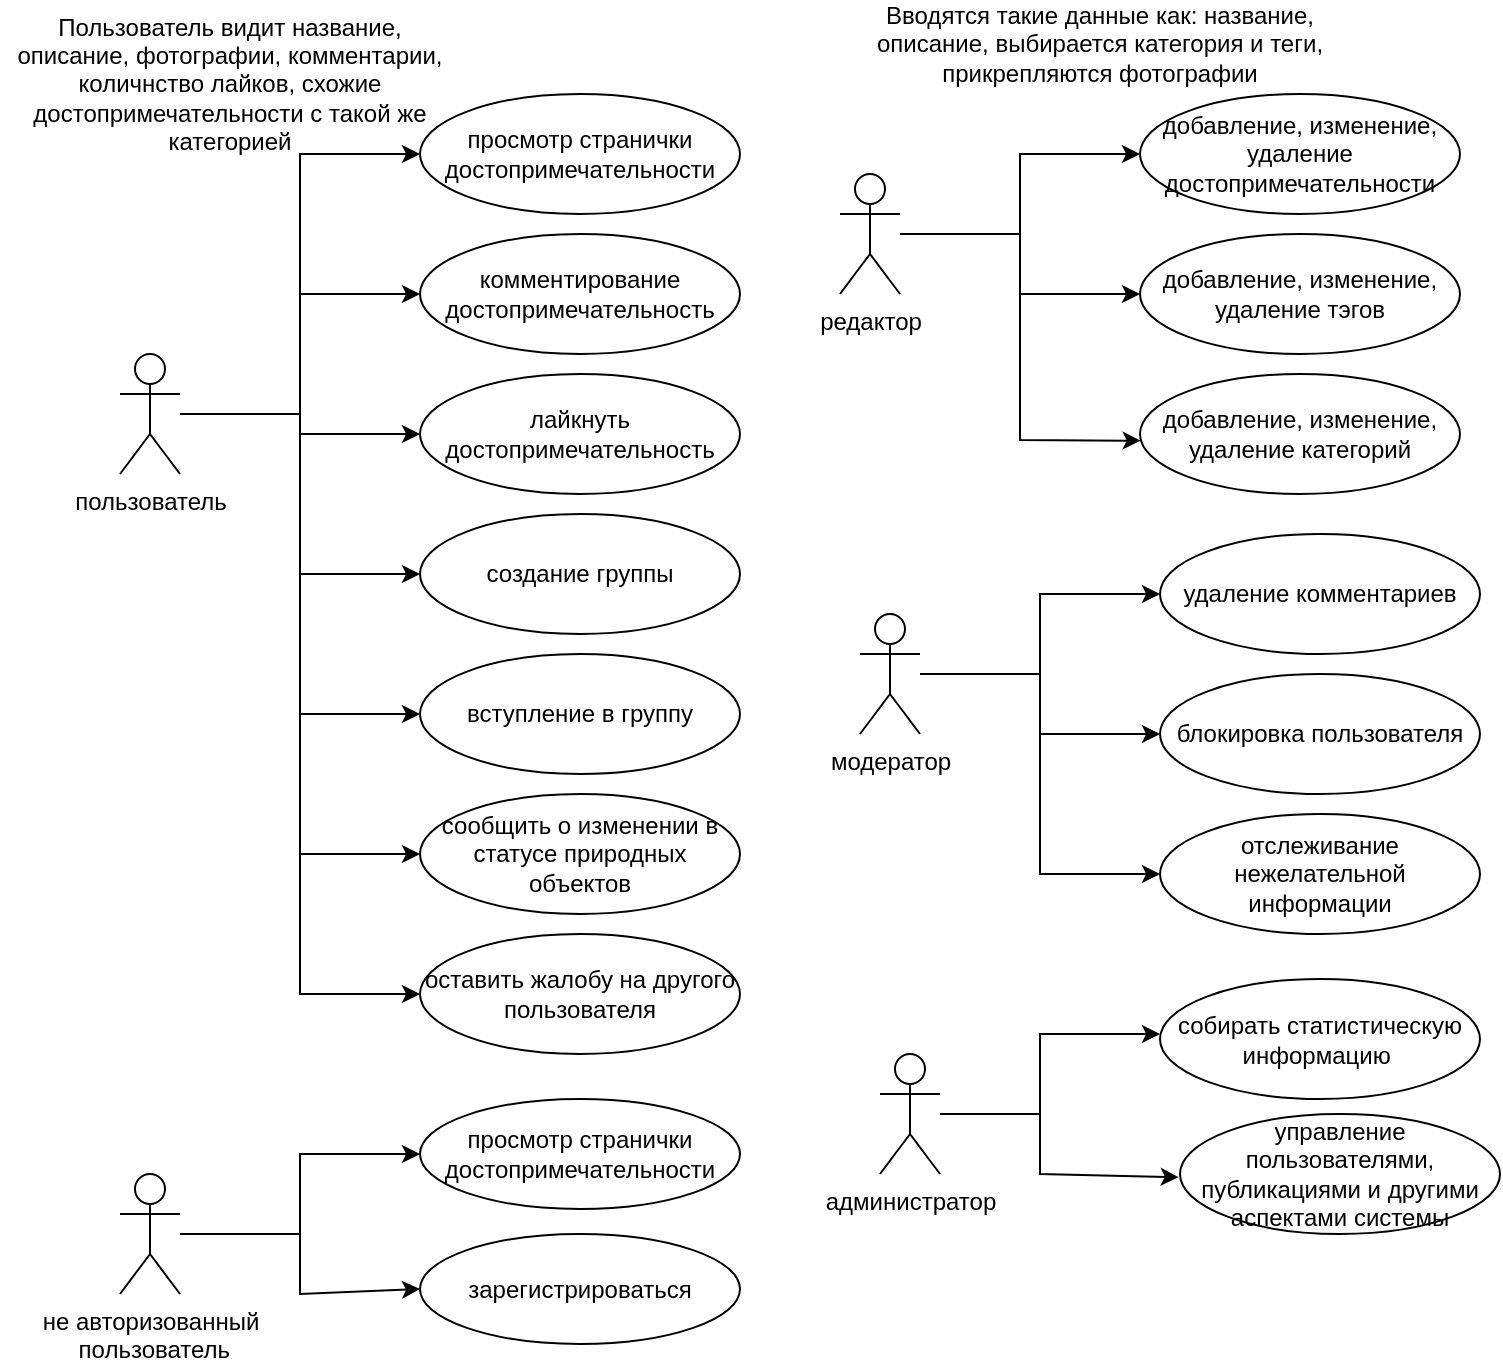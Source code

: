 <mxfile version="24.2.5" type="github">
  <diagram name="Page-1" id="qrGcNE2tAS0Cf3PMtOxk">
    <mxGraphModel dx="1639" dy="2038" grid="1" gridSize="10" guides="1" tooltips="1" connect="1" arrows="1" fold="1" page="1" pageScale="1" pageWidth="850" pageHeight="1100" math="0" shadow="0">
      <root>
        <mxCell id="0" />
        <mxCell id="1" parent="0" />
        <mxCell id="MZ-xU3BzYYgE3xcKfuvh-1" style="edgeStyle=orthogonalEdgeStyle;rounded=0;orthogonalLoop=1;jettySize=auto;html=1;entryX=0;entryY=0.5;entryDx=0;entryDy=0;" parent="1" source="MZ-xU3BzYYgE3xcKfuvh-5" target="MZ-xU3BzYYgE3xcKfuvh-14" edge="1">
          <mxGeometry relative="1" as="geometry" />
        </mxCell>
        <mxCell id="MZ-xU3BzYYgE3xcKfuvh-2" style="edgeStyle=orthogonalEdgeStyle;rounded=0;orthogonalLoop=1;jettySize=auto;html=1;entryX=0;entryY=0.5;entryDx=0;entryDy=0;" parent="1" source="MZ-xU3BzYYgE3xcKfuvh-5" target="MZ-xU3BzYYgE3xcKfuvh-15" edge="1">
          <mxGeometry relative="1" as="geometry" />
        </mxCell>
        <mxCell id="MZ-xU3BzYYgE3xcKfuvh-3" style="edgeStyle=orthogonalEdgeStyle;rounded=0;orthogonalLoop=1;jettySize=auto;html=1;entryX=0;entryY=0.5;entryDx=0;entryDy=0;" parent="1" source="MZ-xU3BzYYgE3xcKfuvh-5" target="MZ-xU3BzYYgE3xcKfuvh-21" edge="1">
          <mxGeometry relative="1" as="geometry" />
        </mxCell>
        <mxCell id="MZ-xU3BzYYgE3xcKfuvh-4" style="edgeStyle=orthogonalEdgeStyle;rounded=0;orthogonalLoop=1;jettySize=auto;html=1;entryX=0;entryY=0.5;entryDx=0;entryDy=0;" parent="1" source="MZ-xU3BzYYgE3xcKfuvh-5" target="MZ-xU3BzYYgE3xcKfuvh-22" edge="1">
          <mxGeometry relative="1" as="geometry" />
        </mxCell>
        <mxCell id="MZ-xU3BzYYgE3xcKfuvh-5" value="пользователь&lt;br&gt;" style="shape=umlActor;verticalLabelPosition=bottom;verticalAlign=top;html=1;outlineConnect=0;" parent="1" vertex="1">
          <mxGeometry x="80" y="130" width="30" height="60" as="geometry" />
        </mxCell>
        <mxCell id="MZ-xU3BzYYgE3xcKfuvh-6" style="edgeStyle=orthogonalEdgeStyle;rounded=0;orthogonalLoop=1;jettySize=auto;html=1;entryX=0;entryY=0.5;entryDx=0;entryDy=0;" parent="1" source="MZ-xU3BzYYgE3xcKfuvh-8" target="MZ-xU3BzYYgE3xcKfuvh-16" edge="1">
          <mxGeometry relative="1" as="geometry" />
        </mxCell>
        <mxCell id="MZ-xU3BzYYgE3xcKfuvh-7" style="edgeStyle=orthogonalEdgeStyle;rounded=0;orthogonalLoop=1;jettySize=auto;html=1;entryX=0;entryY=0.5;entryDx=0;entryDy=0;" parent="1" source="MZ-xU3BzYYgE3xcKfuvh-8" target="MZ-xU3BzYYgE3xcKfuvh-17" edge="1">
          <mxGeometry relative="1" as="geometry" />
        </mxCell>
        <mxCell id="MZ-xU3BzYYgE3xcKfuvh-8" value="редактор" style="shape=umlActor;verticalLabelPosition=bottom;verticalAlign=top;html=1;outlineConnect=0;" parent="1" vertex="1">
          <mxGeometry x="440" y="40" width="30" height="60" as="geometry" />
        </mxCell>
        <mxCell id="MZ-xU3BzYYgE3xcKfuvh-9" style="edgeStyle=orthogonalEdgeStyle;rounded=0;orthogonalLoop=1;jettySize=auto;html=1;entryX=0;entryY=0.5;entryDx=0;entryDy=0;" parent="1" source="MZ-xU3BzYYgE3xcKfuvh-11" target="MZ-xU3BzYYgE3xcKfuvh-18" edge="1">
          <mxGeometry relative="1" as="geometry" />
        </mxCell>
        <mxCell id="MZ-xU3BzYYgE3xcKfuvh-10" style="edgeStyle=orthogonalEdgeStyle;rounded=0;orthogonalLoop=1;jettySize=auto;html=1;entryX=0;entryY=0.5;entryDx=0;entryDy=0;" parent="1" source="MZ-xU3BzYYgE3xcKfuvh-11" target="MZ-xU3BzYYgE3xcKfuvh-19" edge="1">
          <mxGeometry relative="1" as="geometry" />
        </mxCell>
        <mxCell id="MZ-xU3BzYYgE3xcKfuvh-11" value="модератор" style="shape=umlActor;verticalLabelPosition=bottom;verticalAlign=top;html=1;outlineConnect=0;" parent="1" vertex="1">
          <mxGeometry x="450" y="260" width="30" height="60" as="geometry" />
        </mxCell>
        <mxCell id="MZ-xU3BzYYgE3xcKfuvh-12" style="edgeStyle=orthogonalEdgeStyle;rounded=0;orthogonalLoop=1;jettySize=auto;html=1;entryX=0;entryY=0.5;entryDx=0;entryDy=0;" parent="1" source="MZ-xU3BzYYgE3xcKfuvh-13" target="MZ-xU3BzYYgE3xcKfuvh-20" edge="1">
          <mxGeometry relative="1" as="geometry" />
        </mxCell>
        <mxCell id="MZ-xU3BzYYgE3xcKfuvh-13" value="не авторизованный&lt;br&gt;&amp;nbsp;пользователь" style="shape=umlActor;verticalLabelPosition=bottom;verticalAlign=top;html=1;outlineConnect=0;" parent="1" vertex="1">
          <mxGeometry x="80" y="540" width="30" height="60" as="geometry" />
        </mxCell>
        <mxCell id="MZ-xU3BzYYgE3xcKfuvh-14" value="просмотр странички достопримечательности" style="ellipse;whiteSpace=wrap;html=1;" parent="1" vertex="1">
          <mxGeometry x="230" width="160" height="60" as="geometry" />
        </mxCell>
        <mxCell id="MZ-xU3BzYYgE3xcKfuvh-15" value="комментирование достопримечательность" style="ellipse;whiteSpace=wrap;html=1;" parent="1" vertex="1">
          <mxGeometry x="230" y="70" width="160" height="60" as="geometry" />
        </mxCell>
        <mxCell id="MZ-xU3BzYYgE3xcKfuvh-16" value="добавление, изменение, удаление достопримечательности" style="ellipse;whiteSpace=wrap;html=1;" parent="1" vertex="1">
          <mxGeometry x="590" width="160" height="60" as="geometry" />
        </mxCell>
        <mxCell id="MZ-xU3BzYYgE3xcKfuvh-17" value="добавление, изменение, удаление тэгов" style="ellipse;whiteSpace=wrap;html=1;" parent="1" vertex="1">
          <mxGeometry x="590" y="70" width="160" height="60" as="geometry" />
        </mxCell>
        <mxCell id="MZ-xU3BzYYgE3xcKfuvh-18" value="удаление комментариев" style="ellipse;whiteSpace=wrap;html=1;" parent="1" vertex="1">
          <mxGeometry x="600" y="220" width="160" height="60" as="geometry" />
        </mxCell>
        <mxCell id="MZ-xU3BzYYgE3xcKfuvh-19" value="блокировка пользователя" style="ellipse;whiteSpace=wrap;html=1;" parent="1" vertex="1">
          <mxGeometry x="600" y="290" width="160" height="60" as="geometry" />
        </mxCell>
        <mxCell id="MZ-xU3BzYYgE3xcKfuvh-20" value="просмотр странички достопримечательности" style="ellipse;whiteSpace=wrap;html=1;" parent="1" vertex="1">
          <mxGeometry x="230" y="502.5" width="160" height="55" as="geometry" />
        </mxCell>
        <mxCell id="MZ-xU3BzYYgE3xcKfuvh-21" value="создание группы" style="ellipse;whiteSpace=wrap;html=1;" parent="1" vertex="1">
          <mxGeometry x="230" y="210" width="160" height="60" as="geometry" />
        </mxCell>
        <mxCell id="MZ-xU3BzYYgE3xcKfuvh-22" value="вступление в группу" style="ellipse;whiteSpace=wrap;html=1;" parent="1" vertex="1">
          <mxGeometry x="230" y="280" width="160" height="60" as="geometry" />
        </mxCell>
        <mxCell id="MZ-xU3BzYYgE3xcKfuvh-23" value="Вводятся такие данные как: название, описание, выбирается категория и теги, прикрепляются фотографии" style="text;html=1;align=center;verticalAlign=middle;whiteSpace=wrap;rounded=0;" parent="1" vertex="1">
          <mxGeometry x="450" y="-40" width="240" height="30" as="geometry" />
        </mxCell>
        <mxCell id="MZ-xU3BzYYgE3xcKfuvh-24" style="edgeStyle=orthogonalEdgeStyle;rounded=0;orthogonalLoop=1;jettySize=auto;html=1;exitX=0.5;exitY=1;exitDx=0;exitDy=0;" parent="1" source="MZ-xU3BzYYgE3xcKfuvh-23" target="MZ-xU3BzYYgE3xcKfuvh-23" edge="1">
          <mxGeometry relative="1" as="geometry" />
        </mxCell>
        <mxCell id="MZ-xU3BzYYgE3xcKfuvh-25" value="Пользователь видит название, описание, фотографии, комментарии, количнство лайков, схожие достопримечательности с такой же категорией" style="text;html=1;align=center;verticalAlign=middle;whiteSpace=wrap;rounded=0;" parent="1" vertex="1">
          <mxGeometry x="20" y="-20" width="230" height="30" as="geometry" />
        </mxCell>
        <mxCell id="MZ-xU3BzYYgE3xcKfuvh-27" value="лайкнуть достопримечательность" style="ellipse;whiteSpace=wrap;html=1;" parent="1" vertex="1">
          <mxGeometry x="230" y="140" width="160" height="60" as="geometry" />
        </mxCell>
        <mxCell id="BVo8SrtdsxI8CEPU99pJ-1" value="" style="endArrow=classic;html=1;rounded=0;entryX=0;entryY=0.5;entryDx=0;entryDy=0;" parent="1" target="MZ-xU3BzYYgE3xcKfuvh-27" edge="1">
          <mxGeometry width="50" height="50" relative="1" as="geometry">
            <mxPoint x="170" y="170" as="sourcePoint" />
            <mxPoint x="450" y="170" as="targetPoint" />
          </mxGeometry>
        </mxCell>
        <mxCell id="FH9TcQfC23r_wwAoNAYe-1" value="оставить жалобу на другого пользователя" style="ellipse;whiteSpace=wrap;html=1;" vertex="1" parent="1">
          <mxGeometry x="230" y="420" width="160" height="60" as="geometry" />
        </mxCell>
        <mxCell id="FH9TcQfC23r_wwAoNAYe-2" value="сообщить о изменении&amp;nbsp;в статусе природных объектов" style="ellipse;whiteSpace=wrap;html=1;" vertex="1" parent="1">
          <mxGeometry x="230" y="350" width="160" height="60" as="geometry" />
        </mxCell>
        <mxCell id="FH9TcQfC23r_wwAoNAYe-3" value="" style="endArrow=classic;html=1;rounded=0;entryX=0;entryY=0.5;entryDx=0;entryDy=0;" edge="1" parent="1" target="FH9TcQfC23r_wwAoNAYe-2">
          <mxGeometry width="50" height="50" relative="1" as="geometry">
            <mxPoint x="170" y="310" as="sourcePoint" />
            <mxPoint x="380" y="310" as="targetPoint" />
            <Array as="points">
              <mxPoint x="170" y="380" />
            </Array>
          </mxGeometry>
        </mxCell>
        <mxCell id="FH9TcQfC23r_wwAoNAYe-4" value="" style="endArrow=classic;html=1;rounded=0;entryX=0;entryY=0.5;entryDx=0;entryDy=0;" edge="1" parent="1" target="FH9TcQfC23r_wwAoNAYe-1">
          <mxGeometry width="50" height="50" relative="1" as="geometry">
            <mxPoint x="170" y="380" as="sourcePoint" />
            <mxPoint x="380" y="310" as="targetPoint" />
            <Array as="points">
              <mxPoint x="170" y="450" />
            </Array>
          </mxGeometry>
        </mxCell>
        <mxCell id="FH9TcQfC23r_wwAoNAYe-5" value="зарегистрироваться" style="ellipse;whiteSpace=wrap;html=1;" vertex="1" parent="1">
          <mxGeometry x="230" y="570" width="160" height="55" as="geometry" />
        </mxCell>
        <mxCell id="FH9TcQfC23r_wwAoNAYe-6" value="" style="endArrow=classic;html=1;rounded=0;entryX=0;entryY=0.5;entryDx=0;entryDy=0;" edge="1" parent="1" target="FH9TcQfC23r_wwAoNAYe-5">
          <mxGeometry width="50" height="50" relative="1" as="geometry">
            <mxPoint x="170" y="570" as="sourcePoint" />
            <mxPoint x="380" y="500" as="targetPoint" />
            <Array as="points">
              <mxPoint x="170" y="600" />
            </Array>
          </mxGeometry>
        </mxCell>
        <mxCell id="FH9TcQfC23r_wwAoNAYe-7" value="добавление, изменение, удаление категорий" style="ellipse;whiteSpace=wrap;html=1;" vertex="1" parent="1">
          <mxGeometry x="590" y="140" width="160" height="60" as="geometry" />
        </mxCell>
        <mxCell id="FH9TcQfC23r_wwAoNAYe-8" value="" style="endArrow=classic;html=1;rounded=0;entryX=0.002;entryY=0.556;entryDx=0;entryDy=0;entryPerimeter=0;" edge="1" parent="1" target="FH9TcQfC23r_wwAoNAYe-7">
          <mxGeometry width="50" height="50" relative="1" as="geometry">
            <mxPoint x="530" y="100" as="sourcePoint" />
            <mxPoint x="640" y="20" as="targetPoint" />
            <Array as="points">
              <mxPoint x="530" y="173" />
            </Array>
          </mxGeometry>
        </mxCell>
        <mxCell id="FH9TcQfC23r_wwAoNAYe-9" value="отслеживание нежелательной информации" style="ellipse;whiteSpace=wrap;html=1;" vertex="1" parent="1">
          <mxGeometry x="600" y="360" width="160" height="60" as="geometry" />
        </mxCell>
        <mxCell id="FH9TcQfC23r_wwAoNAYe-10" value="" style="endArrow=classic;html=1;rounded=0;entryX=0;entryY=0.5;entryDx=0;entryDy=0;" edge="1" parent="1" target="FH9TcQfC23r_wwAoNAYe-9">
          <mxGeometry width="50" height="50" relative="1" as="geometry">
            <mxPoint x="540" y="320" as="sourcePoint" />
            <mxPoint x="640" y="310" as="targetPoint" />
            <Array as="points">
              <mxPoint x="540" y="390" />
            </Array>
          </mxGeometry>
        </mxCell>
        <mxCell id="FH9TcQfC23r_wwAoNAYe-11" value="администратор" style="shape=umlActor;verticalLabelPosition=bottom;verticalAlign=top;html=1;outlineConnect=0;" vertex="1" parent="1">
          <mxGeometry x="460" y="480" width="30" height="60" as="geometry" />
        </mxCell>
        <mxCell id="FH9TcQfC23r_wwAoNAYe-12" value="собирать статистическую информацию&amp;nbsp;" style="ellipse;whiteSpace=wrap;html=1;" vertex="1" parent="1">
          <mxGeometry x="600" y="442.5" width="160" height="60" as="geometry" />
        </mxCell>
        <mxCell id="FH9TcQfC23r_wwAoNAYe-13" value="управление пользователями, публикациями и другими аспектами системы" style="ellipse;whiteSpace=wrap;html=1;" vertex="1" parent="1">
          <mxGeometry x="610" y="510" width="160" height="60" as="geometry" />
        </mxCell>
        <mxCell id="FH9TcQfC23r_wwAoNAYe-17" value="" style="endArrow=classic;html=1;rounded=0;" edge="1" parent="1" source="FH9TcQfC23r_wwAoNAYe-11">
          <mxGeometry width="50" height="50" relative="1" as="geometry">
            <mxPoint x="550" y="520" as="sourcePoint" />
            <mxPoint x="600" y="470" as="targetPoint" />
            <Array as="points">
              <mxPoint x="540" y="510" />
              <mxPoint x="540" y="470" />
            </Array>
          </mxGeometry>
        </mxCell>
        <mxCell id="FH9TcQfC23r_wwAoNAYe-18" value="" style="endArrow=classic;html=1;rounded=0;entryX=-0.004;entryY=0.527;entryDx=0;entryDy=0;entryPerimeter=0;" edge="1" parent="1" target="FH9TcQfC23r_wwAoNAYe-13">
          <mxGeometry width="50" height="50" relative="1" as="geometry">
            <mxPoint x="540" y="510" as="sourcePoint" />
            <mxPoint x="600" y="470" as="targetPoint" />
            <Array as="points">
              <mxPoint x="540" y="540" />
            </Array>
          </mxGeometry>
        </mxCell>
      </root>
    </mxGraphModel>
  </diagram>
</mxfile>
